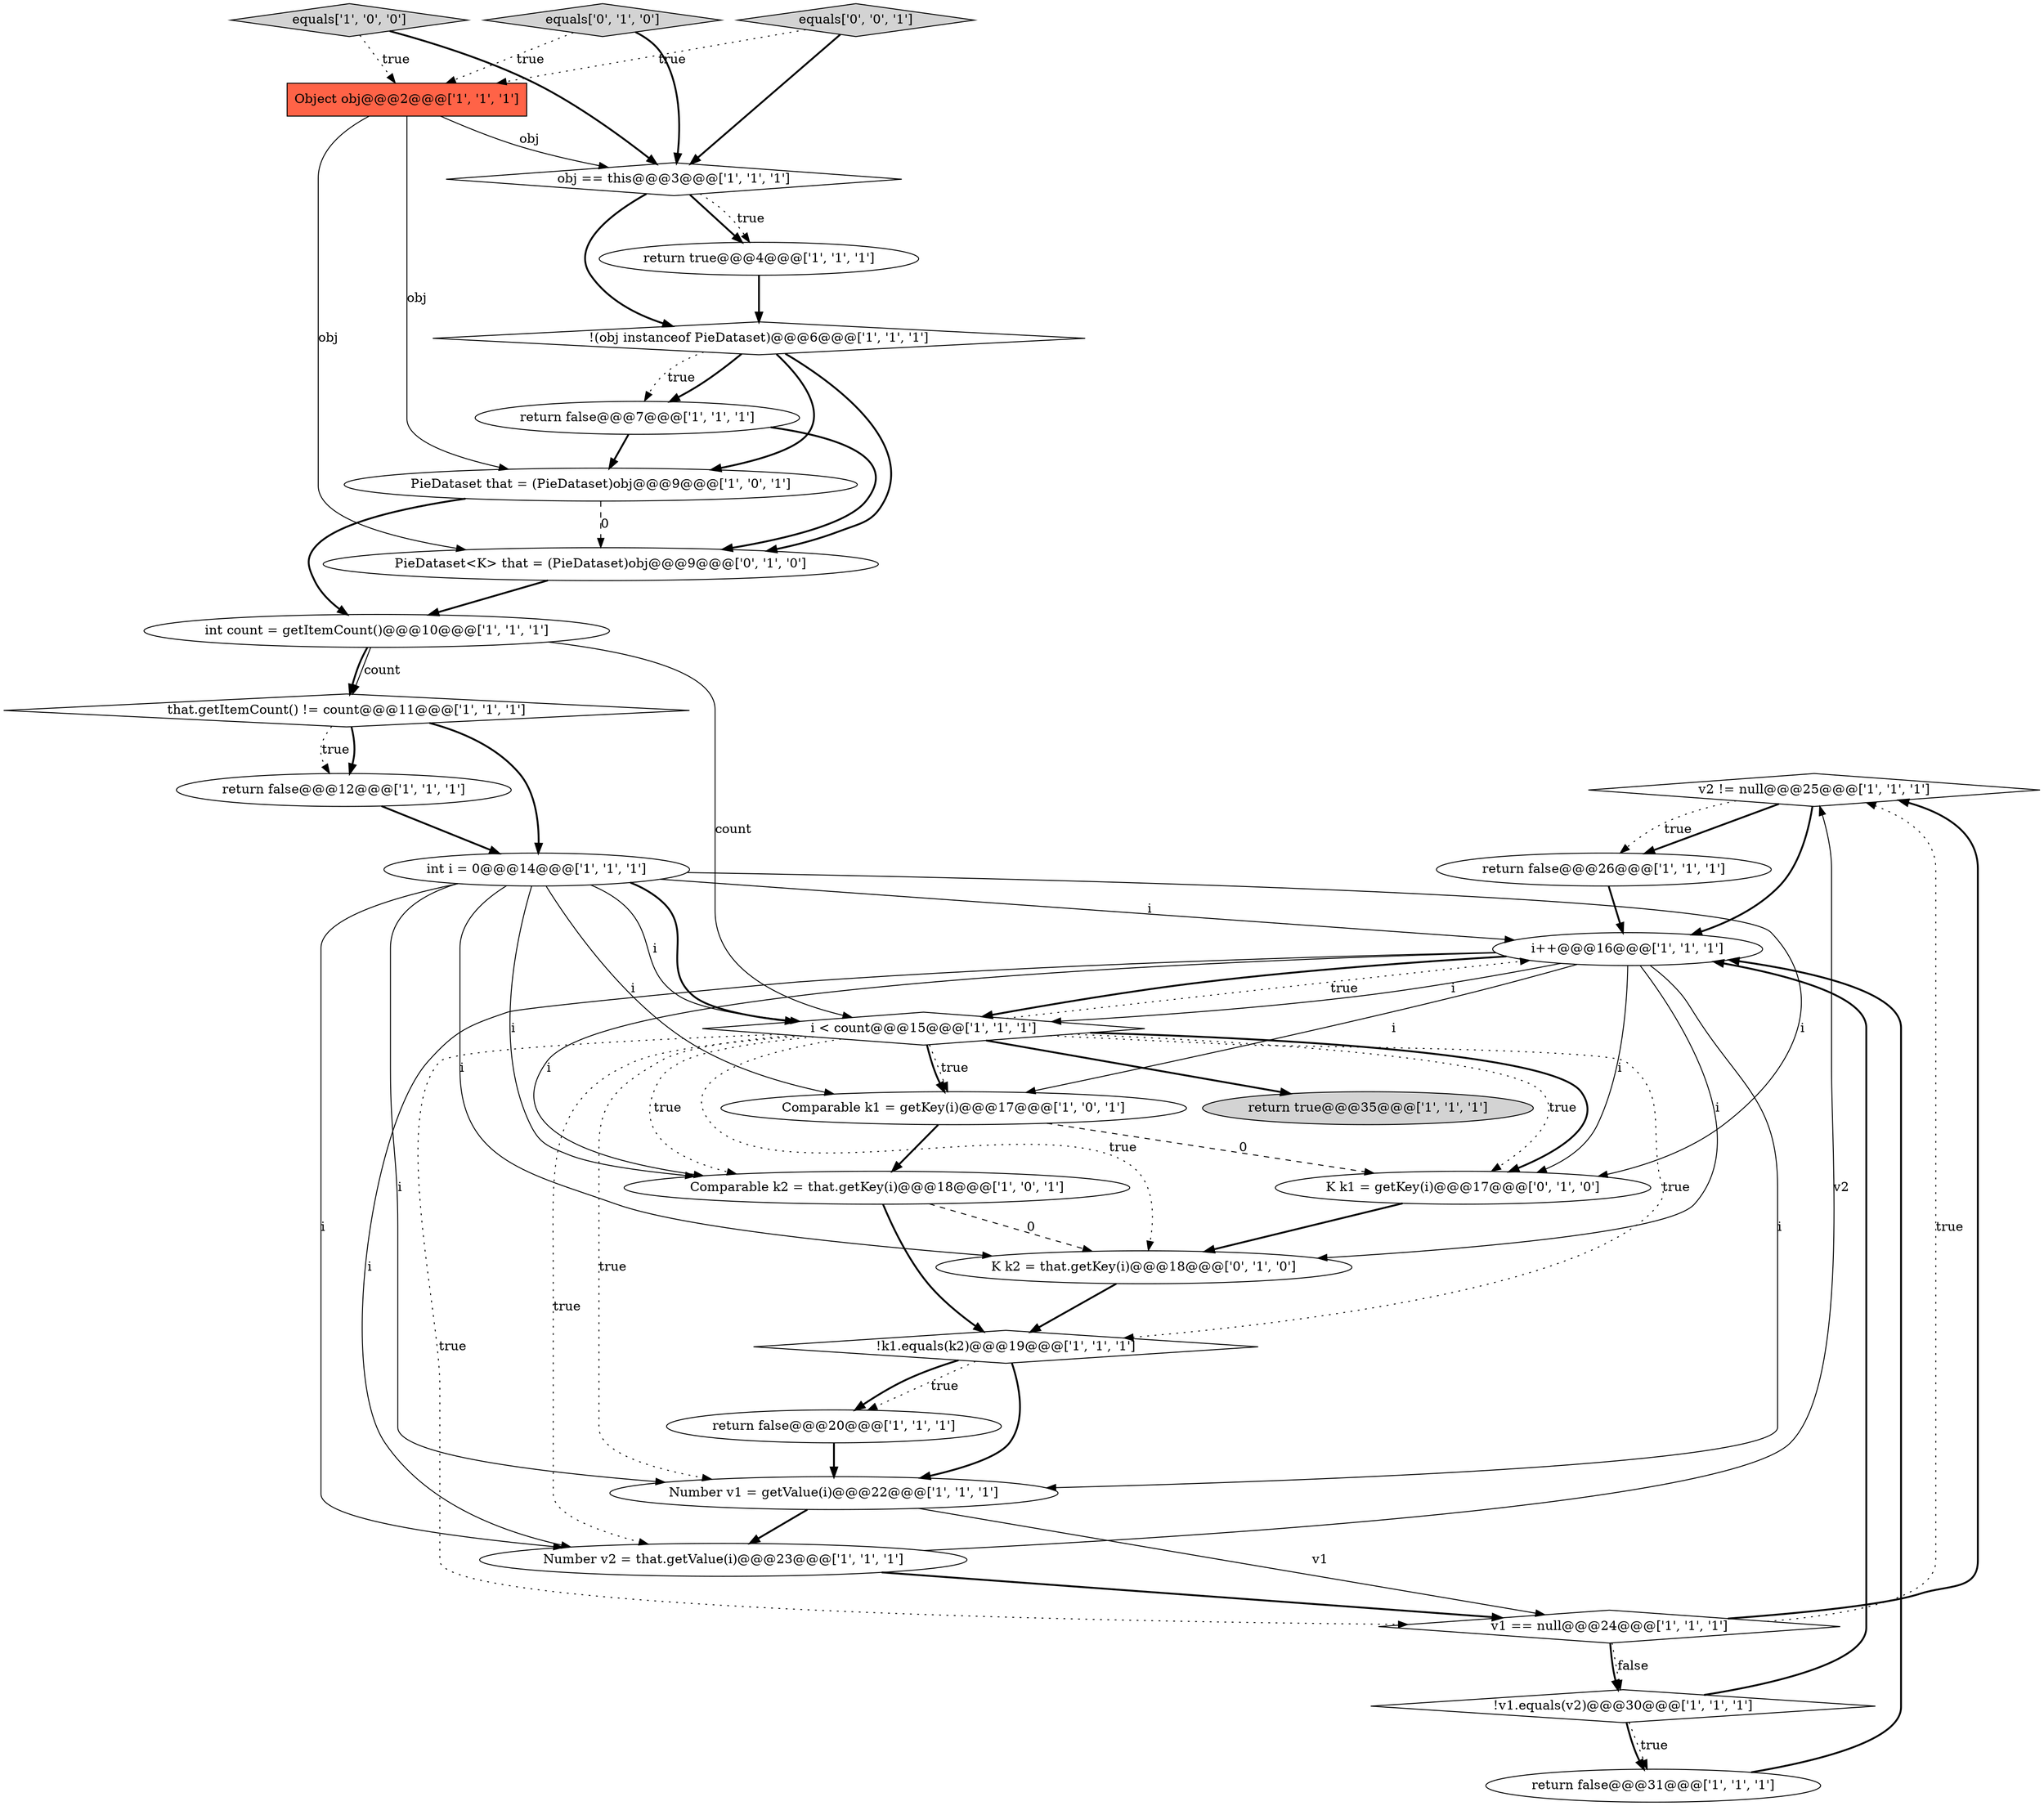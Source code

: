 digraph {
14 [style = filled, label = "v2 != null@@@25@@@['1', '1', '1']", fillcolor = white, shape = diamond image = "AAA0AAABBB1BBB"];
23 [style = filled, label = "!(obj instanceof PieDataset)@@@6@@@['1', '1', '1']", fillcolor = white, shape = diamond image = "AAA0AAABBB1BBB"];
25 [style = filled, label = "PieDataset<K> that = (PieDataset)obj@@@9@@@['0', '1', '0']", fillcolor = white, shape = ellipse image = "AAA1AAABBB2BBB"];
28 [style = filled, label = "K k1 = getKey(i)@@@17@@@['0', '1', '0']", fillcolor = white, shape = ellipse image = "AAA1AAABBB2BBB"];
2 [style = filled, label = "return false@@@20@@@['1', '1', '1']", fillcolor = white, shape = ellipse image = "AAA0AAABBB1BBB"];
13 [style = filled, label = "return false@@@12@@@['1', '1', '1']", fillcolor = white, shape = ellipse image = "AAA0AAABBB1BBB"];
1 [style = filled, label = "Comparable k2 = that.getKey(i)@@@18@@@['1', '0', '1']", fillcolor = white, shape = ellipse image = "AAA0AAABBB1BBB"];
9 [style = filled, label = "return false@@@7@@@['1', '1', '1']", fillcolor = white, shape = ellipse image = "AAA0AAABBB1BBB"];
24 [style = filled, label = "!v1.equals(v2)@@@30@@@['1', '1', '1']", fillcolor = white, shape = diamond image = "AAA0AAABBB1BBB"];
27 [style = filled, label = "K k2 = that.getKey(i)@@@18@@@['0', '1', '0']", fillcolor = white, shape = ellipse image = "AAA1AAABBB2BBB"];
16 [style = filled, label = "obj == this@@@3@@@['1', '1', '1']", fillcolor = white, shape = diamond image = "AAA0AAABBB1BBB"];
19 [style = filled, label = "!k1.equals(k2)@@@19@@@['1', '1', '1']", fillcolor = white, shape = diamond image = "AAA0AAABBB1BBB"];
0 [style = filled, label = "Object obj@@@2@@@['1', '1', '1']", fillcolor = tomato, shape = box image = "AAA0AAABBB1BBB"];
20 [style = filled, label = "that.getItemCount() != count@@@11@@@['1', '1', '1']", fillcolor = white, shape = diamond image = "AAA0AAABBB1BBB"];
6 [style = filled, label = "PieDataset that = (PieDataset)obj@@@9@@@['1', '0', '1']", fillcolor = white, shape = ellipse image = "AAA0AAABBB1BBB"];
12 [style = filled, label = "Number v1 = getValue(i)@@@22@@@['1', '1', '1']", fillcolor = white, shape = ellipse image = "AAA0AAABBB1BBB"];
3 [style = filled, label = "i++@@@16@@@['1', '1', '1']", fillcolor = white, shape = ellipse image = "AAA0AAABBB1BBB"];
11 [style = filled, label = "equals['1', '0', '0']", fillcolor = lightgray, shape = diamond image = "AAA0AAABBB1BBB"];
8 [style = filled, label = "return true@@@35@@@['1', '1', '1']", fillcolor = lightgray, shape = ellipse image = "AAA0AAABBB1BBB"];
21 [style = filled, label = "return false@@@26@@@['1', '1', '1']", fillcolor = white, shape = ellipse image = "AAA0AAABBB1BBB"];
4 [style = filled, label = "Comparable k1 = getKey(i)@@@17@@@['1', '0', '1']", fillcolor = white, shape = ellipse image = "AAA0AAABBB1BBB"];
10 [style = filled, label = "v1 == null@@@24@@@['1', '1', '1']", fillcolor = white, shape = diamond image = "AAA0AAABBB1BBB"];
15 [style = filled, label = "return true@@@4@@@['1', '1', '1']", fillcolor = white, shape = ellipse image = "AAA0AAABBB1BBB"];
22 [style = filled, label = "i < count@@@15@@@['1', '1', '1']", fillcolor = white, shape = diamond image = "AAA0AAABBB1BBB"];
26 [style = filled, label = "equals['0', '1', '0']", fillcolor = lightgray, shape = diamond image = "AAA0AAABBB2BBB"];
5 [style = filled, label = "Number v2 = that.getValue(i)@@@23@@@['1', '1', '1']", fillcolor = white, shape = ellipse image = "AAA0AAABBB1BBB"];
29 [style = filled, label = "equals['0', '0', '1']", fillcolor = lightgray, shape = diamond image = "AAA0AAABBB3BBB"];
18 [style = filled, label = "int count = getItemCount()@@@10@@@['1', '1', '1']", fillcolor = white, shape = ellipse image = "AAA0AAABBB1BBB"];
7 [style = filled, label = "int i = 0@@@14@@@['1', '1', '1']", fillcolor = white, shape = ellipse image = "AAA0AAABBB1BBB"];
17 [style = filled, label = "return false@@@31@@@['1', '1', '1']", fillcolor = white, shape = ellipse image = "AAA0AAABBB1BBB"];
23->9 [style = bold, label=""];
6->18 [style = bold, label=""];
21->3 [style = bold, label=""];
23->25 [style = bold, label=""];
13->7 [style = bold, label=""];
22->19 [style = dotted, label="true"];
22->28 [style = dotted, label="true"];
18->20 [style = bold, label=""];
22->8 [style = bold, label=""];
20->7 [style = bold, label=""];
10->24 [style = bold, label=""];
14->3 [style = bold, label=""];
26->16 [style = bold, label=""];
7->4 [style = solid, label="i"];
4->28 [style = dashed, label="0"];
14->21 [style = bold, label=""];
7->1 [style = solid, label="i"];
5->14 [style = solid, label="v2"];
3->12 [style = solid, label="i"];
26->0 [style = dotted, label="true"];
15->23 [style = bold, label=""];
24->17 [style = bold, label=""];
3->22 [style = solid, label="i"];
12->10 [style = solid, label="v1"];
16->15 [style = bold, label=""];
3->4 [style = solid, label="i"];
11->0 [style = dotted, label="true"];
7->3 [style = solid, label="i"];
11->16 [style = bold, label=""];
7->22 [style = bold, label=""];
17->3 [style = bold, label=""];
25->18 [style = bold, label=""];
23->9 [style = dotted, label="true"];
5->10 [style = bold, label=""];
16->15 [style = dotted, label="true"];
4->1 [style = bold, label=""];
7->22 [style = solid, label="i"];
22->27 [style = dotted, label="true"];
9->6 [style = bold, label=""];
7->27 [style = solid, label="i"];
28->27 [style = bold, label=""];
14->21 [style = dotted, label="true"];
29->0 [style = dotted, label="true"];
23->6 [style = bold, label=""];
0->16 [style = solid, label="obj"];
19->2 [style = dotted, label="true"];
20->13 [style = bold, label=""];
16->23 [style = bold, label=""];
7->28 [style = solid, label="i"];
12->5 [style = bold, label=""];
29->16 [style = bold, label=""];
1->27 [style = dashed, label="0"];
0->6 [style = solid, label="obj"];
3->5 [style = solid, label="i"];
18->22 [style = solid, label="count"];
22->28 [style = bold, label=""];
24->3 [style = bold, label=""];
18->20 [style = solid, label="count"];
22->4 [style = bold, label=""];
22->1 [style = dotted, label="true"];
20->13 [style = dotted, label="true"];
1->19 [style = bold, label=""];
3->28 [style = solid, label="i"];
22->10 [style = dotted, label="true"];
22->3 [style = dotted, label="true"];
22->5 [style = dotted, label="true"];
3->22 [style = bold, label=""];
10->24 [style = dotted, label="false"];
19->2 [style = bold, label=""];
27->19 [style = bold, label=""];
22->12 [style = dotted, label="true"];
3->27 [style = solid, label="i"];
9->25 [style = bold, label=""];
22->4 [style = dotted, label="true"];
19->12 [style = bold, label=""];
24->17 [style = dotted, label="true"];
0->25 [style = solid, label="obj"];
10->14 [style = dotted, label="true"];
7->5 [style = solid, label="i"];
10->14 [style = bold, label=""];
6->25 [style = dashed, label="0"];
2->12 [style = bold, label=""];
7->12 [style = solid, label="i"];
3->1 [style = solid, label="i"];
}
